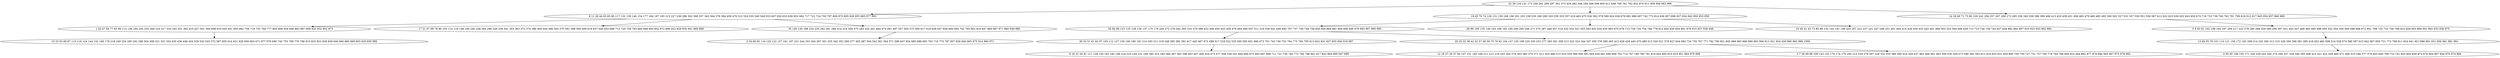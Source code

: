 digraph true_tree {
	"0" -> "1"
	"0" -> "2"
	"2" -> "3"
	"0" -> "4"
	"1" -> "5"
	"4" -> "6"
	"3" -> "7"
	"7" -> "8"
	"5" -> "9"
	"3" -> "10"
	"6" -> "11"
	"1" -> "12"
	"2" -> "13"
	"2" -> "14"
	"1" -> "15"
	"15" -> "16"
	"10" -> "17"
	"10" -> "18"
	"11" -> "19"
	"0" [label="22 39 134 141 173 259 261 269 297 361 373 434 482 544 558 568 599 600 611 648 709 761 762 832 870 911 939 958 963 996"];
	"1" [label="8 11 26 44 63 65 90 117 132 139 146 154 177 184 187 193 215 227 236 286 302 306 337 343 364 378 384 459 476 512 524 533 540 548 553 607 620 633 638 652 662 717 722 724 750 797 808 873 905 928 955 965 977 993"];
	"2" [label="19 45 70 74 126 131 159 168 196 201 203 238 250 260 299 320 330 335 357 419 463 475 526 562 579 589 624 636 676 681 686 697 742 773 814 836 857 898 927 934 942 950 953 959"];
	"3" [label="56 84 98 123 125 129 136 137 175 179 204 272 276 282 305 310 379 388 423 449 450 453 458 478 494 499 507 511 519 536 641 646 692 707 737 739 748 758 835 858 869 881 900 908 946 979 983 987 990 995"];
	"4" [label="14 28 60 71 73 80 229 242 256 257 267 268 273 285 336 349 358 396 399 406 413 425 439 451 456 465 479 480 483 492 500 502 527 531 537 550 551 559 567 612 622 623 630 632 643 650 674 718 733 738 760 763 781 799 818 912 917 945 954 957 966 968"];
	"5" [label="1 24 47 64 77 93 99 113 138 194 245 255 266 316 317 333 345 351 362 410 427 501 594 608 610 645 651 655 682 704 719 755 769 777 805 806 834 848 863 887 909 925 932 952 973"];
	"6" [label="5 9 83 91 102 108 164 167 209 217 223 278 280 288 339 389 394 397 431 443 447 469 485 495 498 505 552 554 556 569 598 668 672 691 708 725 732 756 789 810 829 853 894 901 902 933 936 975"];
	"7" [label="30 33 51 61 62 97 105 112 127 156 160 180 181 210 293 311 318 348 365 382 391 417 445 467 472 488 517 518 522 535 560 583 601 666 673 701 743 746 752 764 775 784 795 813 822 831 837 855 856 918 997"];
	"8" [label="6 16 31 54 81 111 128 130 163 183 189 216 225 228 231 246 295 323 340 366 367 392 398 403 407 409 424 473 477 506 538 541 664 669 675 683 687 696 711 721 730 740 772 785 796 801 817 842 864 890 947 999"];
	"9" [label="15 23 53 69 87 115 118 124 144 152 166 178 218 249 254 290 292 298 304 308 321 331 354 435 436 446 454 529 543 545 572 587 605 614 621 626 656 663 671 677 679 680 745 753 768 776 786 815 825 833 838 839 846 866 885 899 903 920 935 985"];
	"10" [label="20 25 32 38 42 52 57 58 59 75 79 82 104 147 150 198 220 230 233 277 283 291 309 313 322 324 344 347 350 376 390 405 412 426 428 440 470 489 513 520 521 576 627 644 684 734 735 767 771 782 790 821 845 868 883 886 889 893 906 913 921 924 926 980 982 988 1000"];
	"11" [label="13 48 55 76 101 110 121 158 172 182 208 214 232 300 312 315 328 356 368 381 395 418 452 484 508 514 528 574 580 597 615 642 667 695 731 774 788 811 824 841 851 888 891 931 956 961 981 991"];
	"12" [label="17 21 67 68 78 86 103 114 119 148 190 240 258 284 296 326 338 341 353 363 372 374 386 400 444 496 563 570 581 588 595 609 619 637 640 653 689 712 720 759 783 800 849 850 852 872 896 922 929 930 941 969 989"];
	"13" [label="46 96 100 135 149 162 188 192 195 200 205 206 271 275 387 448 457 516 532 534 547 555 582 602 634 635 665 670 678 713 728 729 754 766 778 812 820 830 854 861 878 915 937 938 948"];
	"14" [label="10 40 41 43 72 85 89 133 142 191 199 202 207 222 237 241 247 248 251 401 404 414 420 430 433 442 461 466 503 523 584 606 639 715 723 726 736 744 827 828 882 892 897 916 923 943 962 984"];
	"15" [label="35 140 145 186 224 235 262 281 289 314 319 359 375 383 432 441 464 474 491 497 557 565 575 585 617 618 628 657 658 660 694 792 793 802 816 847 860 867 871 880 949 986"];
	"16" [label="2 34 66 92 116 120 122 157 161 197 221 244 253 264 287 301 325 342 352 369 377 402 487 504 542 561 564 571 596 647 654 685 688 693 703 716 770 787 807 826 840 865 875 914 960 971"];
	"17" [label="12 18 27 29 37 94 107 151 165 169 211 212 219 252 263 270 303 360 370 371 411 455 486 515 525 539 566 590 591 604 629 661 698 699 702 714 747 749 780 791 819 843 895 910 919 951 964 976 998"];
	"18" [label="3 7 36 49 88 109 143 153 170 174 176 185 213 234 279 307 329 332 355 380 385 416 429 437 462 468 481 493 509 530 549 573 586 592 593 613 616 625 631 659 690 700 705 727 751 757 765 779 794 798 809 823 844 862 877 879 884 940 967 972 978 992"];
	"19" [label="4 50 95 106 155 171 226 239 243 265 274 294 327 334 346 393 408 415 421 422 438 460 471 490 510 546 577 578 603 649 706 710 741 803 804 859 874 876 904 907 944 970 974 994"];
}
